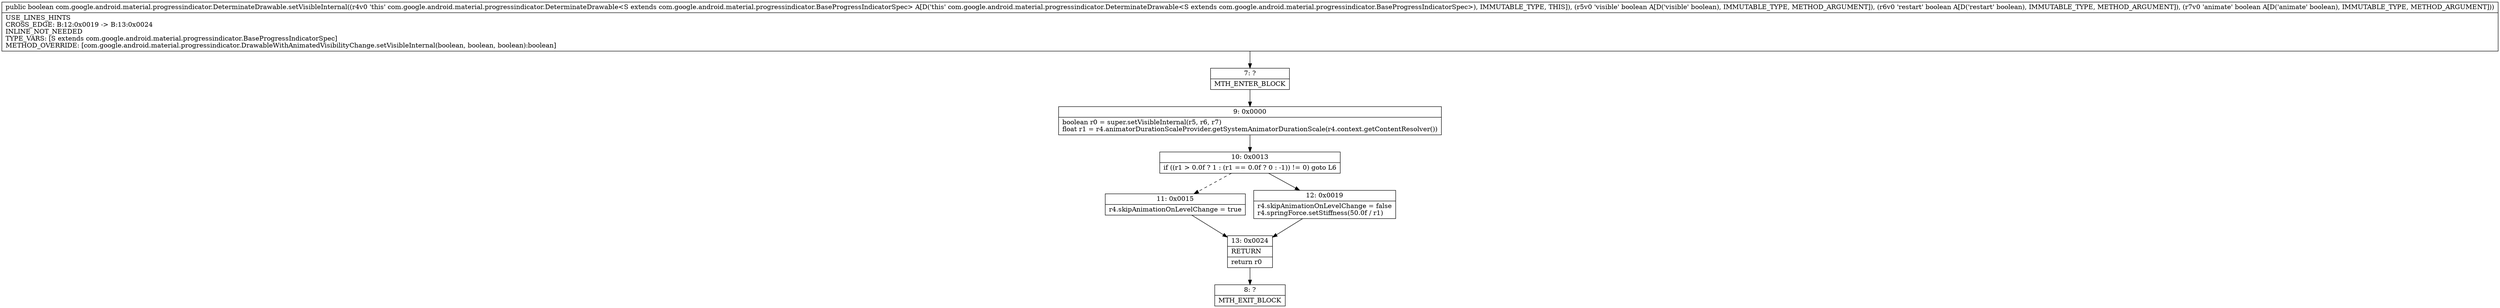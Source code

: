 digraph "CFG forcom.google.android.material.progressindicator.DeterminateDrawable.setVisibleInternal(ZZZ)Z" {
Node_7 [shape=record,label="{7\:\ ?|MTH_ENTER_BLOCK\l}"];
Node_9 [shape=record,label="{9\:\ 0x0000|boolean r0 = super.setVisibleInternal(r5, r6, r7)\lfloat r1 = r4.animatorDurationScaleProvider.getSystemAnimatorDurationScale(r4.context.getContentResolver())\l}"];
Node_10 [shape=record,label="{10\:\ 0x0013|if ((r1 \> 0.0f ? 1 : (r1 == 0.0f ? 0 : \-1)) != 0) goto L6\l}"];
Node_11 [shape=record,label="{11\:\ 0x0015|r4.skipAnimationOnLevelChange = true\l}"];
Node_13 [shape=record,label="{13\:\ 0x0024|RETURN\l|return r0\l}"];
Node_8 [shape=record,label="{8\:\ ?|MTH_EXIT_BLOCK\l}"];
Node_12 [shape=record,label="{12\:\ 0x0019|r4.skipAnimationOnLevelChange = false\lr4.springForce.setStiffness(50.0f \/ r1)\l}"];
MethodNode[shape=record,label="{public boolean com.google.android.material.progressindicator.DeterminateDrawable.setVisibleInternal((r4v0 'this' com.google.android.material.progressindicator.DeterminateDrawable\<S extends com.google.android.material.progressindicator.BaseProgressIndicatorSpec\> A[D('this' com.google.android.material.progressindicator.DeterminateDrawable\<S extends com.google.android.material.progressindicator.BaseProgressIndicatorSpec\>), IMMUTABLE_TYPE, THIS]), (r5v0 'visible' boolean A[D('visible' boolean), IMMUTABLE_TYPE, METHOD_ARGUMENT]), (r6v0 'restart' boolean A[D('restart' boolean), IMMUTABLE_TYPE, METHOD_ARGUMENT]), (r7v0 'animate' boolean A[D('animate' boolean), IMMUTABLE_TYPE, METHOD_ARGUMENT]))  | USE_LINES_HINTS\lCROSS_EDGE: B:12:0x0019 \-\> B:13:0x0024\lINLINE_NOT_NEEDED\lTYPE_VARS: [S extends com.google.android.material.progressindicator.BaseProgressIndicatorSpec]\lMETHOD_OVERRIDE: [com.google.android.material.progressindicator.DrawableWithAnimatedVisibilityChange.setVisibleInternal(boolean, boolean, boolean):boolean]\l}"];
MethodNode -> Node_7;Node_7 -> Node_9;
Node_9 -> Node_10;
Node_10 -> Node_11[style=dashed];
Node_10 -> Node_12;
Node_11 -> Node_13;
Node_13 -> Node_8;
Node_12 -> Node_13;
}

